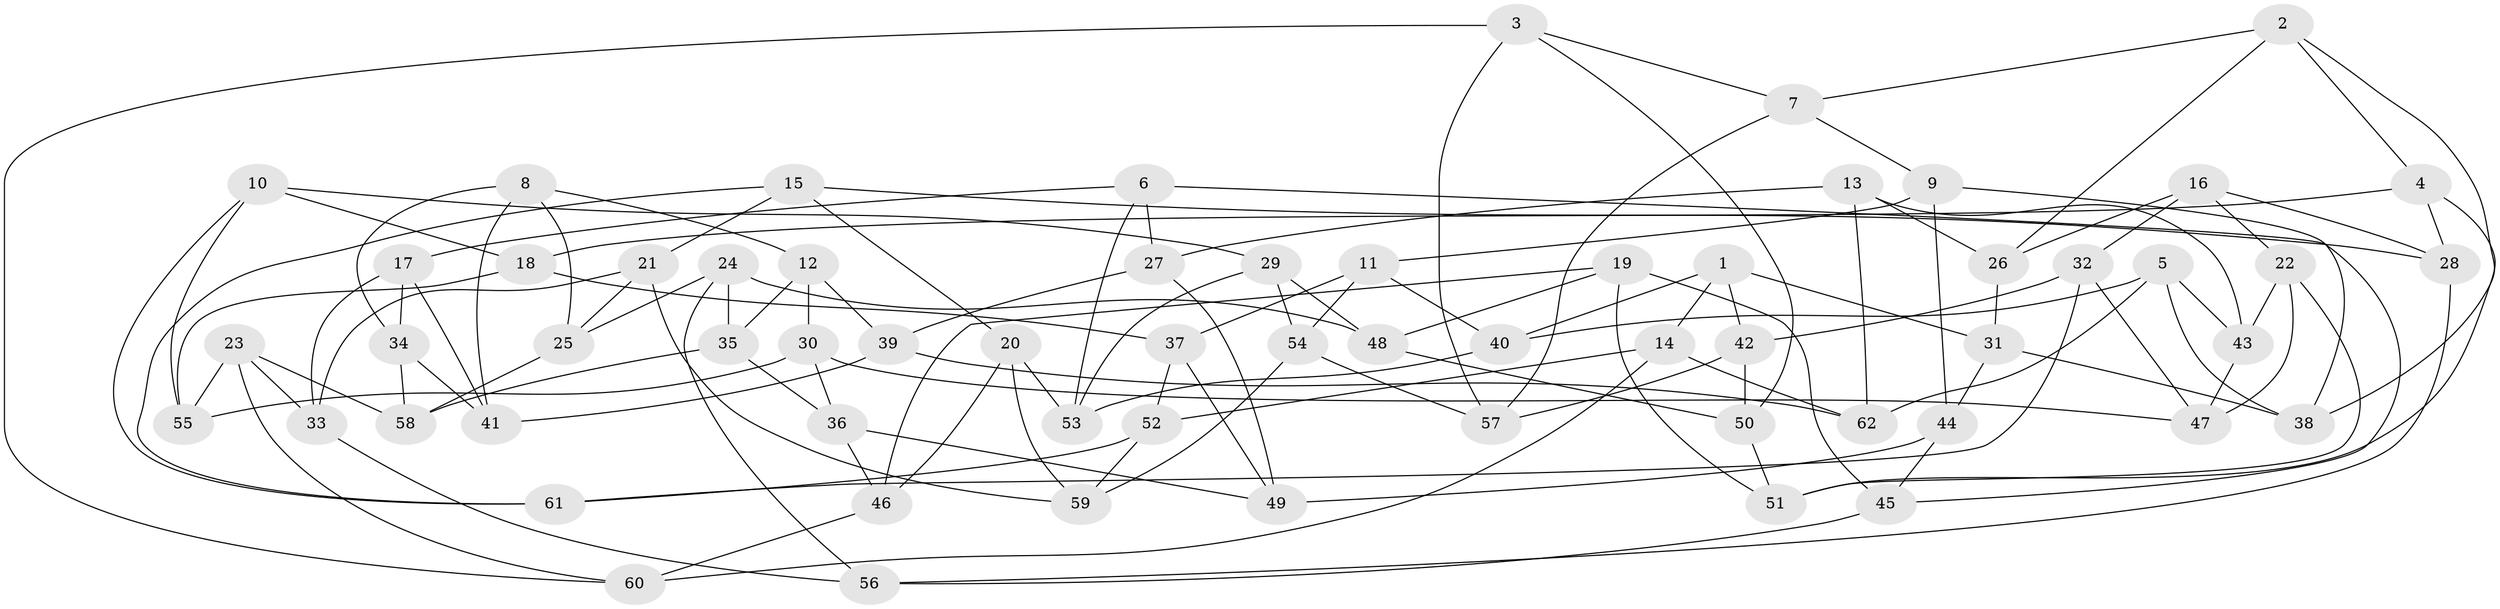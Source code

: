 // Generated by graph-tools (version 1.1) at 2025/26/03/09/25 03:26:52]
// undirected, 62 vertices, 124 edges
graph export_dot {
graph [start="1"]
  node [color=gray90,style=filled];
  1;
  2;
  3;
  4;
  5;
  6;
  7;
  8;
  9;
  10;
  11;
  12;
  13;
  14;
  15;
  16;
  17;
  18;
  19;
  20;
  21;
  22;
  23;
  24;
  25;
  26;
  27;
  28;
  29;
  30;
  31;
  32;
  33;
  34;
  35;
  36;
  37;
  38;
  39;
  40;
  41;
  42;
  43;
  44;
  45;
  46;
  47;
  48;
  49;
  50;
  51;
  52;
  53;
  54;
  55;
  56;
  57;
  58;
  59;
  60;
  61;
  62;
  1 -- 31;
  1 -- 42;
  1 -- 14;
  1 -- 40;
  2 -- 26;
  2 -- 38;
  2 -- 7;
  2 -- 4;
  3 -- 60;
  3 -- 7;
  3 -- 57;
  3 -- 50;
  4 -- 18;
  4 -- 51;
  4 -- 28;
  5 -- 43;
  5 -- 40;
  5 -- 62;
  5 -- 38;
  6 -- 45;
  6 -- 17;
  6 -- 53;
  6 -- 27;
  7 -- 57;
  7 -- 9;
  8 -- 34;
  8 -- 12;
  8 -- 25;
  8 -- 41;
  9 -- 44;
  9 -- 11;
  9 -- 38;
  10 -- 55;
  10 -- 29;
  10 -- 61;
  10 -- 18;
  11 -- 37;
  11 -- 40;
  11 -- 54;
  12 -- 30;
  12 -- 39;
  12 -- 35;
  13 -- 43;
  13 -- 26;
  13 -- 27;
  13 -- 62;
  14 -- 62;
  14 -- 52;
  14 -- 60;
  15 -- 28;
  15 -- 61;
  15 -- 21;
  15 -- 20;
  16 -- 22;
  16 -- 32;
  16 -- 26;
  16 -- 28;
  17 -- 41;
  17 -- 33;
  17 -- 34;
  18 -- 37;
  18 -- 55;
  19 -- 51;
  19 -- 48;
  19 -- 46;
  19 -- 45;
  20 -- 59;
  20 -- 46;
  20 -- 53;
  21 -- 59;
  21 -- 33;
  21 -- 25;
  22 -- 51;
  22 -- 43;
  22 -- 47;
  23 -- 58;
  23 -- 60;
  23 -- 55;
  23 -- 33;
  24 -- 35;
  24 -- 48;
  24 -- 25;
  24 -- 56;
  25 -- 58;
  26 -- 31;
  27 -- 39;
  27 -- 49;
  28 -- 56;
  29 -- 48;
  29 -- 54;
  29 -- 53;
  30 -- 55;
  30 -- 47;
  30 -- 36;
  31 -- 44;
  31 -- 38;
  32 -- 47;
  32 -- 42;
  32 -- 61;
  33 -- 56;
  34 -- 58;
  34 -- 41;
  35 -- 36;
  35 -- 58;
  36 -- 49;
  36 -- 46;
  37 -- 49;
  37 -- 52;
  39 -- 41;
  39 -- 62;
  40 -- 53;
  42 -- 50;
  42 -- 57;
  43 -- 47;
  44 -- 49;
  44 -- 45;
  45 -- 56;
  46 -- 60;
  48 -- 50;
  50 -- 51;
  52 -- 59;
  52 -- 61;
  54 -- 57;
  54 -- 59;
}
